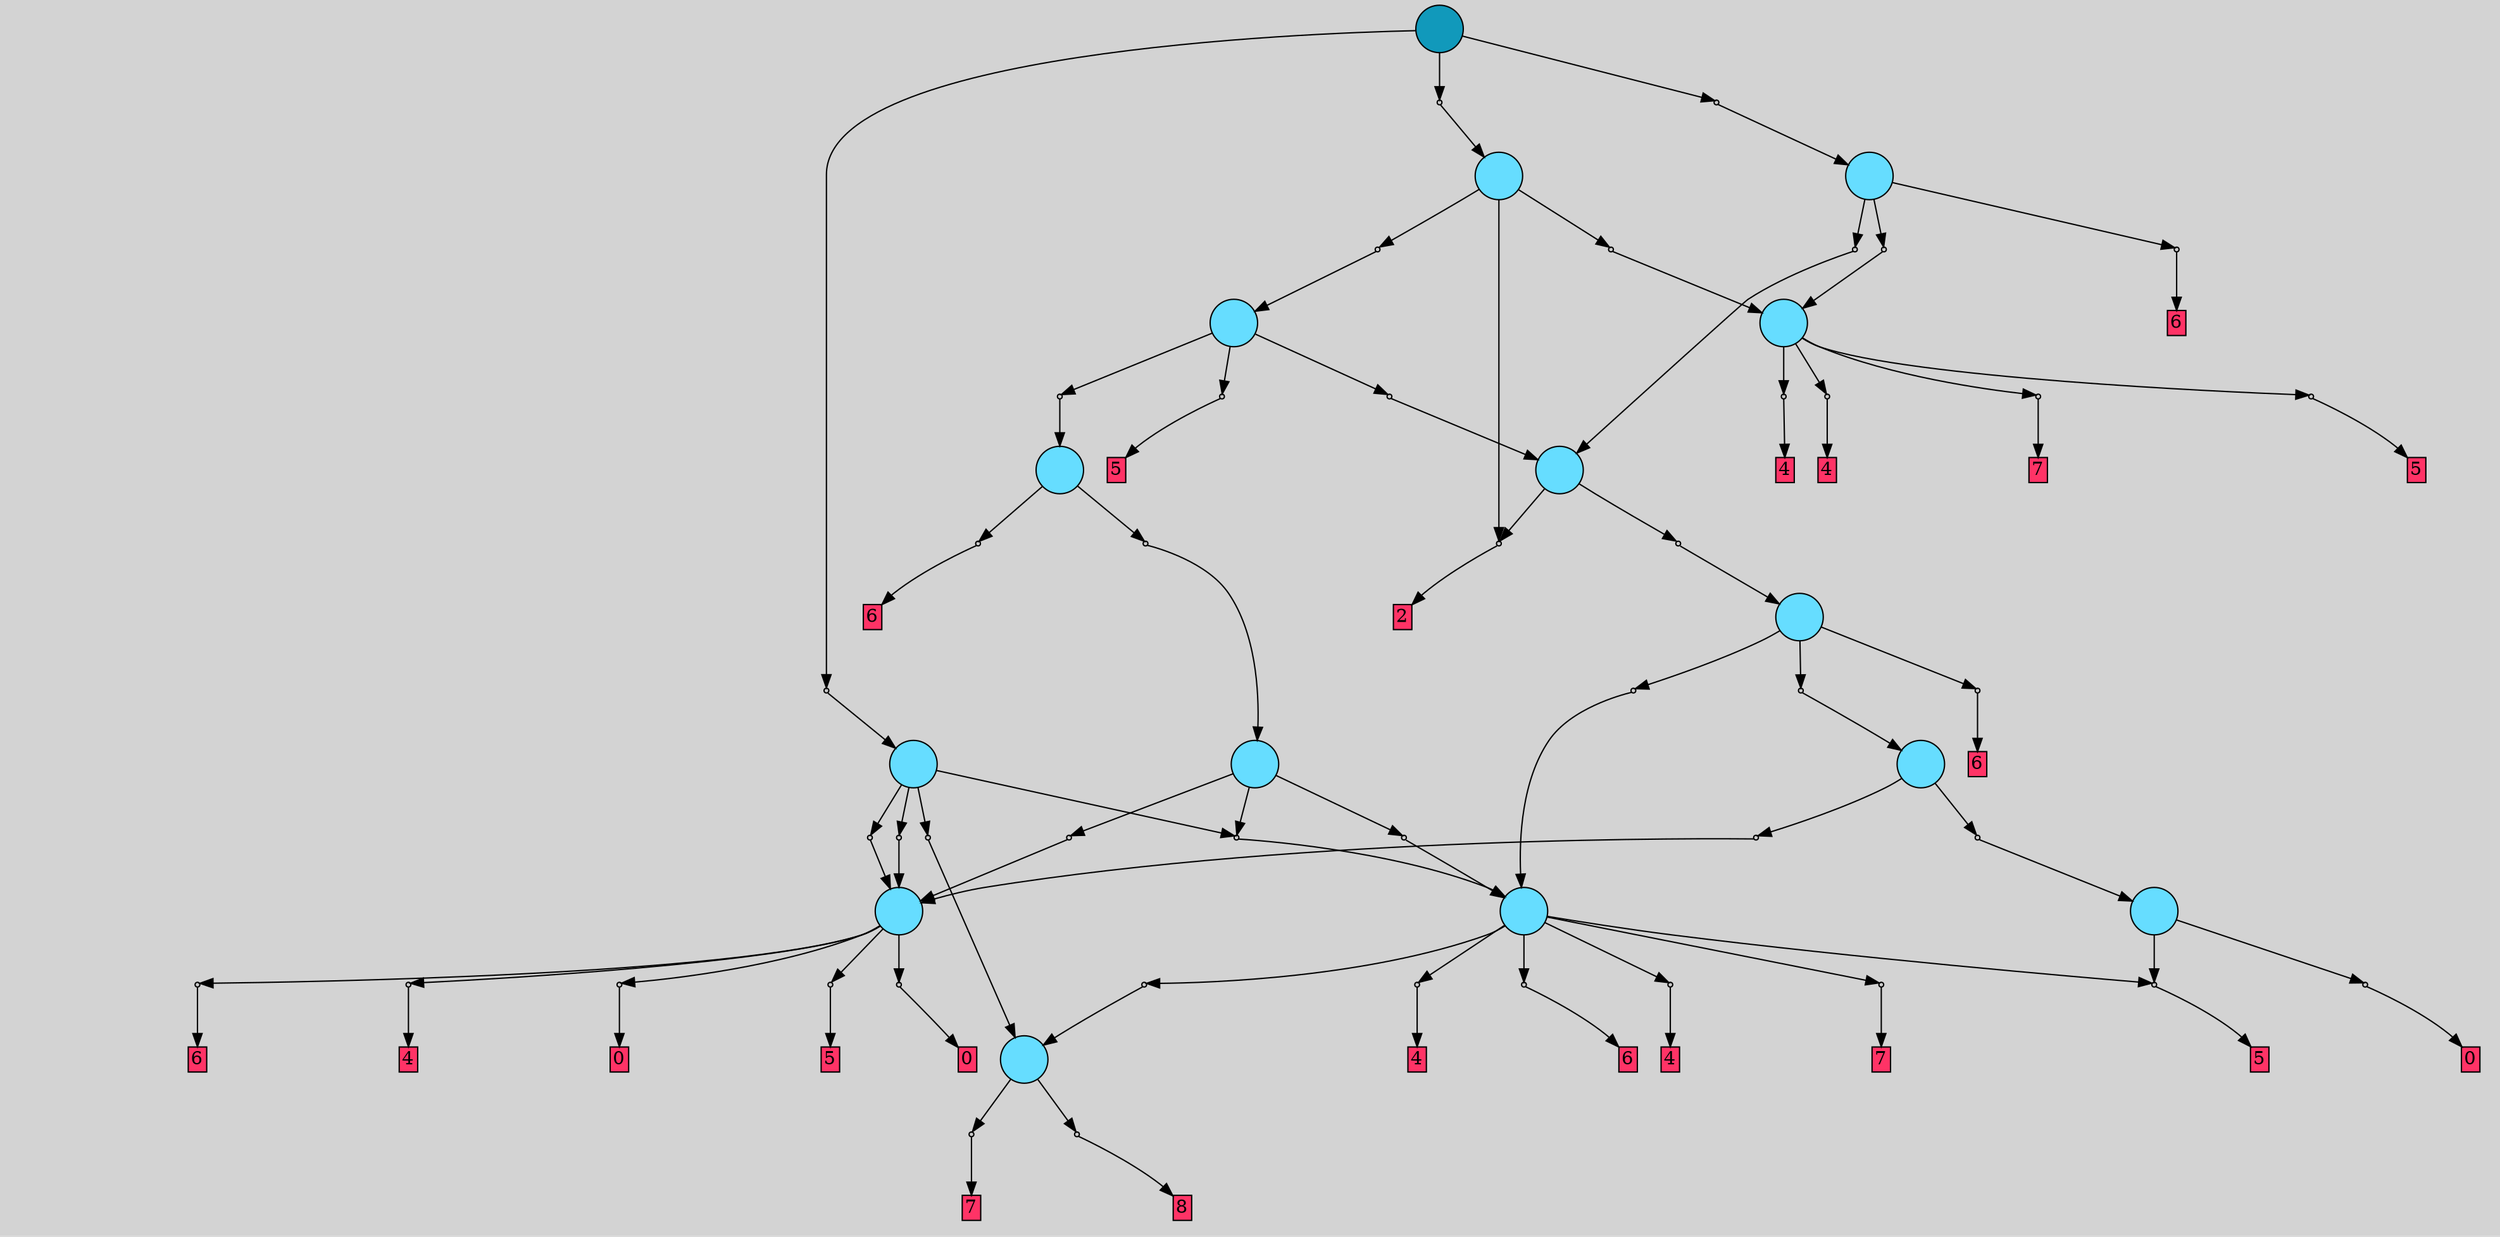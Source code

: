 // File exported with GEGELATI v1.3.1
// On the 2024-04-12 16:00:08
// With the File::TPGGraphDotExporter
digraph{
	graph[pad = "0.212, 0.055" bgcolor = lightgray]
	node[shape=circle style = filled label = ""]
		T0 [fillcolor="#66ddff"]
		T1 [fillcolor="#66ddff"]
		T2 [fillcolor="#66ddff"]
		T3 [fillcolor="#66ddff"]
		T4 [fillcolor="#66ddff"]
		T5 [fillcolor="#66ddff"]
		T6 [fillcolor="#66ddff"]
		T7 [fillcolor="#66ddff"]
		T8 [fillcolor="#66ddff"]
		T9 [fillcolor="#66ddff"]
		T10 [fillcolor="#66ddff"]
		T11 [fillcolor="#66ddff"]
		T12 [fillcolor="#66ddff"]
		T13 [fillcolor="#66ddff"]
		T14 [fillcolor="#1199bb"]
		P0 [fillcolor="#cccccc" shape=point] //
		I0 [shape=box style=invis label=""]
		P0 -> I0[style=invis]
		A0 [fillcolor="#ff3366" shape=box margin=0.03 width=0 height=0 label="7"]
		T0 -> P0 -> A0
		P1 [fillcolor="#cccccc" shape=point] //
		I1 [shape=box style=invis label="6|0&3|1#1|2&#92;n"]
		P1 -> I1[style=invis]
		A1 [fillcolor="#ff3366" shape=box margin=0.03 width=0 height=0 label="8"]
		T0 -> P1 -> A1
		P2 [fillcolor="#cccccc" shape=point] //
		I2 [shape=box style=invis label="2|0&3|2#1|2&#92;n"]
		P2 -> I2[style=invis]
		A2 [fillcolor="#ff3366" shape=box margin=0.03 width=0 height=0 label="5"]
		T1 -> P2 -> A2
		P3 [fillcolor="#cccccc" shape=point] //
		I3 [shape=box style=invis label="0|0&4|5#3|7&#92;n"]
		P3 -> I3[style=invis]
		A3 [fillcolor="#ff3366" shape=box margin=0.03 width=0 height=0 label="0"]
		T1 -> P3 -> A3
		P4 [fillcolor="#cccccc" shape=point] //
		I4 [shape=box style=invis label="0|0&3|6#3|1&#92;n"]
		P4 -> I4[style=invis]
		A4 [fillcolor="#ff3366" shape=box margin=0.03 width=0 height=0 label="4"]
		T2 -> P4 -> A4
		P5 [fillcolor="#cccccc" shape=point] //
		I5 [shape=box style=invis label="2|2&0|0#0|0&#92;n0|0&0|2#1|3&#92;n"]
		P5 -> I5[style=invis]
		A5 [fillcolor="#ff3366" shape=box margin=0.03 width=0 height=0 label="6"]
		T2 -> P5 -> A5
		P6 [fillcolor="#cccccc" shape=point] //
		I6 [shape=box style=invis label="2|0&2|1#3|4&#92;n"]
		P6 -> I6[style=invis]
		A6 [fillcolor="#ff3366" shape=box margin=0.03 width=0 height=0 label="4"]
		T2 -> P6 -> A6
		T2 -> P2
		P7 [fillcolor="#cccccc" shape=point] //
		I7 [shape=box style=invis label="7|0&4|2#4|1&#92;n"]
		P7 -> I7[style=invis]
		A7 [fillcolor="#ff3366" shape=box margin=0.03 width=0 height=0 label="7"]
		T2 -> P7 -> A7
		P8 [fillcolor="#cccccc" shape=point] //
		I8 [shape=box style=invis label="8|0&3|1#2|5&#92;n"]
		P8 -> I8[style=invis]
		T2 -> P8 -> T0
		P9 [fillcolor="#cccccc" shape=point] //
		I9 [shape=box style=invis label=""]
		P9 -> I9[style=invis]
		A8 [fillcolor="#ff3366" shape=box margin=0.03 width=0 height=0 label="0"]
		T3 -> P9 -> A8
		P10 [fillcolor="#cccccc" shape=point] //
		I10 [shape=box style=invis label="2|0&1|5#3|4&#92;n"]
		P10 -> I10[style=invis]
		A9 [fillcolor="#ff3366" shape=box margin=0.03 width=0 height=0 label="6"]
		T3 -> P10 -> A9
		P11 [fillcolor="#cccccc" shape=point] //
		I11 [shape=box style=invis label="0|0&0|1#1|7&#92;n"]
		P11 -> I11[style=invis]
		A10 [fillcolor="#ff3366" shape=box margin=0.03 width=0 height=0 label="4"]
		T3 -> P11 -> A10
		P12 [fillcolor="#cccccc" shape=point] //
		I12 [shape=box style=invis label="6|0&2|1#1|4&#92;n"]
		P12 -> I12[style=invis]
		A11 [fillcolor="#ff3366" shape=box margin=0.03 width=0 height=0 label="0"]
		T3 -> P12 -> A11
		P13 [fillcolor="#cccccc" shape=point] //
		I13 [shape=box style=invis label="2|0&3|2#1|2&#92;n"]
		P13 -> I13[style=invis]
		A12 [fillcolor="#ff3366" shape=box margin=0.03 width=0 height=0 label="5"]
		T3 -> P13 -> A12
		P14 [fillcolor="#cccccc" shape=point] //
		I14 [shape=box style=invis label="0|0&3|6#3|1&#92;n"]
		P14 -> I14[style=invis]
		A13 [fillcolor="#ff3366" shape=box margin=0.03 width=0 height=0 label="4"]
		T4 -> P14 -> A13
		P15 [fillcolor="#cccccc" shape=point] //
		I15 [shape=box style=invis label="7|0&4|2#4|1&#92;n"]
		P15 -> I15[style=invis]
		A14 [fillcolor="#ff3366" shape=box margin=0.03 width=0 height=0 label="7"]
		T4 -> P15 -> A14
		P16 [fillcolor="#cccccc" shape=point] //
		I16 [shape=box style=invis label="2|0&3|2#1|2&#92;n"]
		P16 -> I16[style=invis]
		A15 [fillcolor="#ff3366" shape=box margin=0.03 width=0 height=0 label="5"]
		T4 -> P16 -> A15
		P17 [fillcolor="#cccccc" shape=point] //
		I17 [shape=box style=invis label="0|0&0|1#1|7&#92;n"]
		P17 -> I17[style=invis]
		A16 [fillcolor="#ff3366" shape=box margin=0.03 width=0 height=0 label="4"]
		T4 -> P17 -> A16
		P18 [fillcolor="#cccccc" shape=point] //
		I18 [shape=box style=invis label="2|0&1|1#1|1&#92;n"]
		P18 -> I18[style=invis]
		T5 -> P18 -> T3
		P19 [fillcolor="#cccccc" shape=point] //
		I19 [shape=box style=invis label="8|0&3|0#0|4&#92;n"]
		P19 -> I19[style=invis]
		T5 -> P19 -> T2
		P20 [fillcolor="#cccccc" shape=point] //
		I20 [shape=box style=invis label="2|0&2|2#1|2&#92;n"]
		P20 -> I20[style=invis]
		T5 -> P20 -> T3
		P21 [fillcolor="#cccccc" shape=point] //
		I21 [shape=box style=invis label="8|0&3|1#2|5&#92;n"]
		P21 -> I21[style=invis]
		T5 -> P21 -> T0
		P22 [fillcolor="#cccccc" shape=point] //
		I22 [shape=box style=invis label="2|0&1|1#1|1&#92;n"]
		P22 -> I22[style=invis]
		T6 -> P22 -> T3
		P23 [fillcolor="#cccccc" shape=point] //
		I23 [shape=box style=invis label="2|0&4|2#3|0&#92;n"]
		P23 -> I23[style=invis]
		T6 -> P23 -> T2
		T6 -> P19
		P24 [fillcolor="#cccccc" shape=point] //
		I24 [shape=box style=invis label="1|0&4|2#2|5&#92;n"]
		P24 -> I24[style=invis]
		T7 -> P24 -> T6
		P25 [fillcolor="#cccccc" shape=point] //
		I25 [shape=box style=invis label="2|0&3|5#3|7&#92;n"]
		P25 -> I25[style=invis]
		A17 [fillcolor="#ff3366" shape=box margin=0.03 width=0 height=0 label="6"]
		T7 -> P25 -> A17
		P26 [fillcolor="#cccccc" shape=point] //
		I26 [shape=box style=invis label="4|0&4|2#3|0&#92;n"]
		P26 -> I26[style=invis]
		T8 -> P26 -> T1
		P27 [fillcolor="#cccccc" shape=point] //
		I27 [shape=box style=invis label="8|0&3|2#1|4&#92;n"]
		P27 -> I27[style=invis]
		T8 -> P27 -> T3
		P28 [fillcolor="#cccccc" shape=point] //
		I28 [shape=box style=invis label="2|0&4|2#1|0&#92;n"]
		P28 -> I28[style=invis]
		T9 -> P28 -> T2
		P29 [fillcolor="#cccccc" shape=point] //
		I29 [shape=box style=invis label="4|0&4|0#3|0&#92;n"]
		P29 -> I29[style=invis]
		T9 -> P29 -> T8
		P30 [fillcolor="#cccccc" shape=point] //
		I30 [shape=box style=invis label="2|0&3|5#3|7&#92;n"]
		P30 -> I30[style=invis]
		A18 [fillcolor="#ff3366" shape=box margin=0.03 width=0 height=0 label="6"]
		T9 -> P30 -> A18
		P31 [fillcolor="#cccccc" shape=point] //
		I31 [shape=box style=invis label="2|0&2|5#4|3&#92;n"]
		P31 -> I31[style=invis]
		T10 -> P31 -> T9
		P32 [fillcolor="#cccccc" shape=point] //
		I32 [shape=box style=invis label="8|0&3|5#3|7&#92;n"]
		P32 -> I32[style=invis]
		A19 [fillcolor="#ff3366" shape=box margin=0.03 width=0 height=0 label="2"]
		T10 -> P32 -> A19
		P33 [fillcolor="#cccccc" shape=point] //
		I33 [shape=box style=invis label="2|0&1|0#1|4&#92;n"]
		P33 -> I33[style=invis]
		T11 -> P33 -> T10
		P34 [fillcolor="#cccccc" shape=point] //
		I34 [shape=box style=invis label="4|0&4|4#3|1&#92;n"]
		P34 -> I34[style=invis]
		T11 -> P34 -> T7
		P35 [fillcolor="#cccccc" shape=point] //
		I35 [shape=box style=invis label="2|0&3|2#1|2&#92;n"]
		P35 -> I35[style=invis]
		A20 [fillcolor="#ff3366" shape=box margin=0.03 width=0 height=0 label="5"]
		T11 -> P35 -> A20
		T12 -> P32
		P36 [fillcolor="#cccccc" shape=point] //
		I36 [shape=box style=invis label="1|0&4|1#4|7&#92;n"]
		P36 -> I36[style=invis]
		T12 -> P36 -> T4
		P37 [fillcolor="#cccccc" shape=point] //
		I37 [shape=box style=invis label="2|0&1|0#1|6&#92;n"]
		P37 -> I37[style=invis]
		T12 -> P37 -> T11
		P38 [fillcolor="#cccccc" shape=point] //
		I38 [shape=box style=invis label="1|0&4|2#4|7&#92;n"]
		P38 -> I38[style=invis]
		T13 -> P38 -> T4
		P39 [fillcolor="#cccccc" shape=point] //
		I39 [shape=box style=invis label="2|0&1|0#1|6&#92;n"]
		P39 -> I39[style=invis]
		T13 -> P39 -> T10
		P40 [fillcolor="#cccccc" shape=point] //
		I40 [shape=box style=invis label="2|0&3|5#3|7&#92;n"]
		P40 -> I40[style=invis]
		A21 [fillcolor="#ff3366" shape=box margin=0.03 width=0 height=0 label="6"]
		T13 -> P40 -> A21
		P41 [fillcolor="#cccccc" shape=point] //
		I41 [shape=box style=invis label="1|0&4|1#4|3&#92;n"]
		P41 -> I41[style=invis]
		T14 -> P41 -> T13
		P42 [fillcolor="#cccccc" shape=point] //
		I42 [shape=box style=invis label="3|0&3|4#0|4&#92;n"]
		P42 -> I42[style=invis]
		T14 -> P42 -> T5
		P43 [fillcolor="#cccccc" shape=point] //
		I43 [shape=box style=invis label="2|0&1|1#1|5&#92;n"]
		P43 -> I43[style=invis]
		T14 -> P43 -> T12
		{ rank= same T14 }
}
